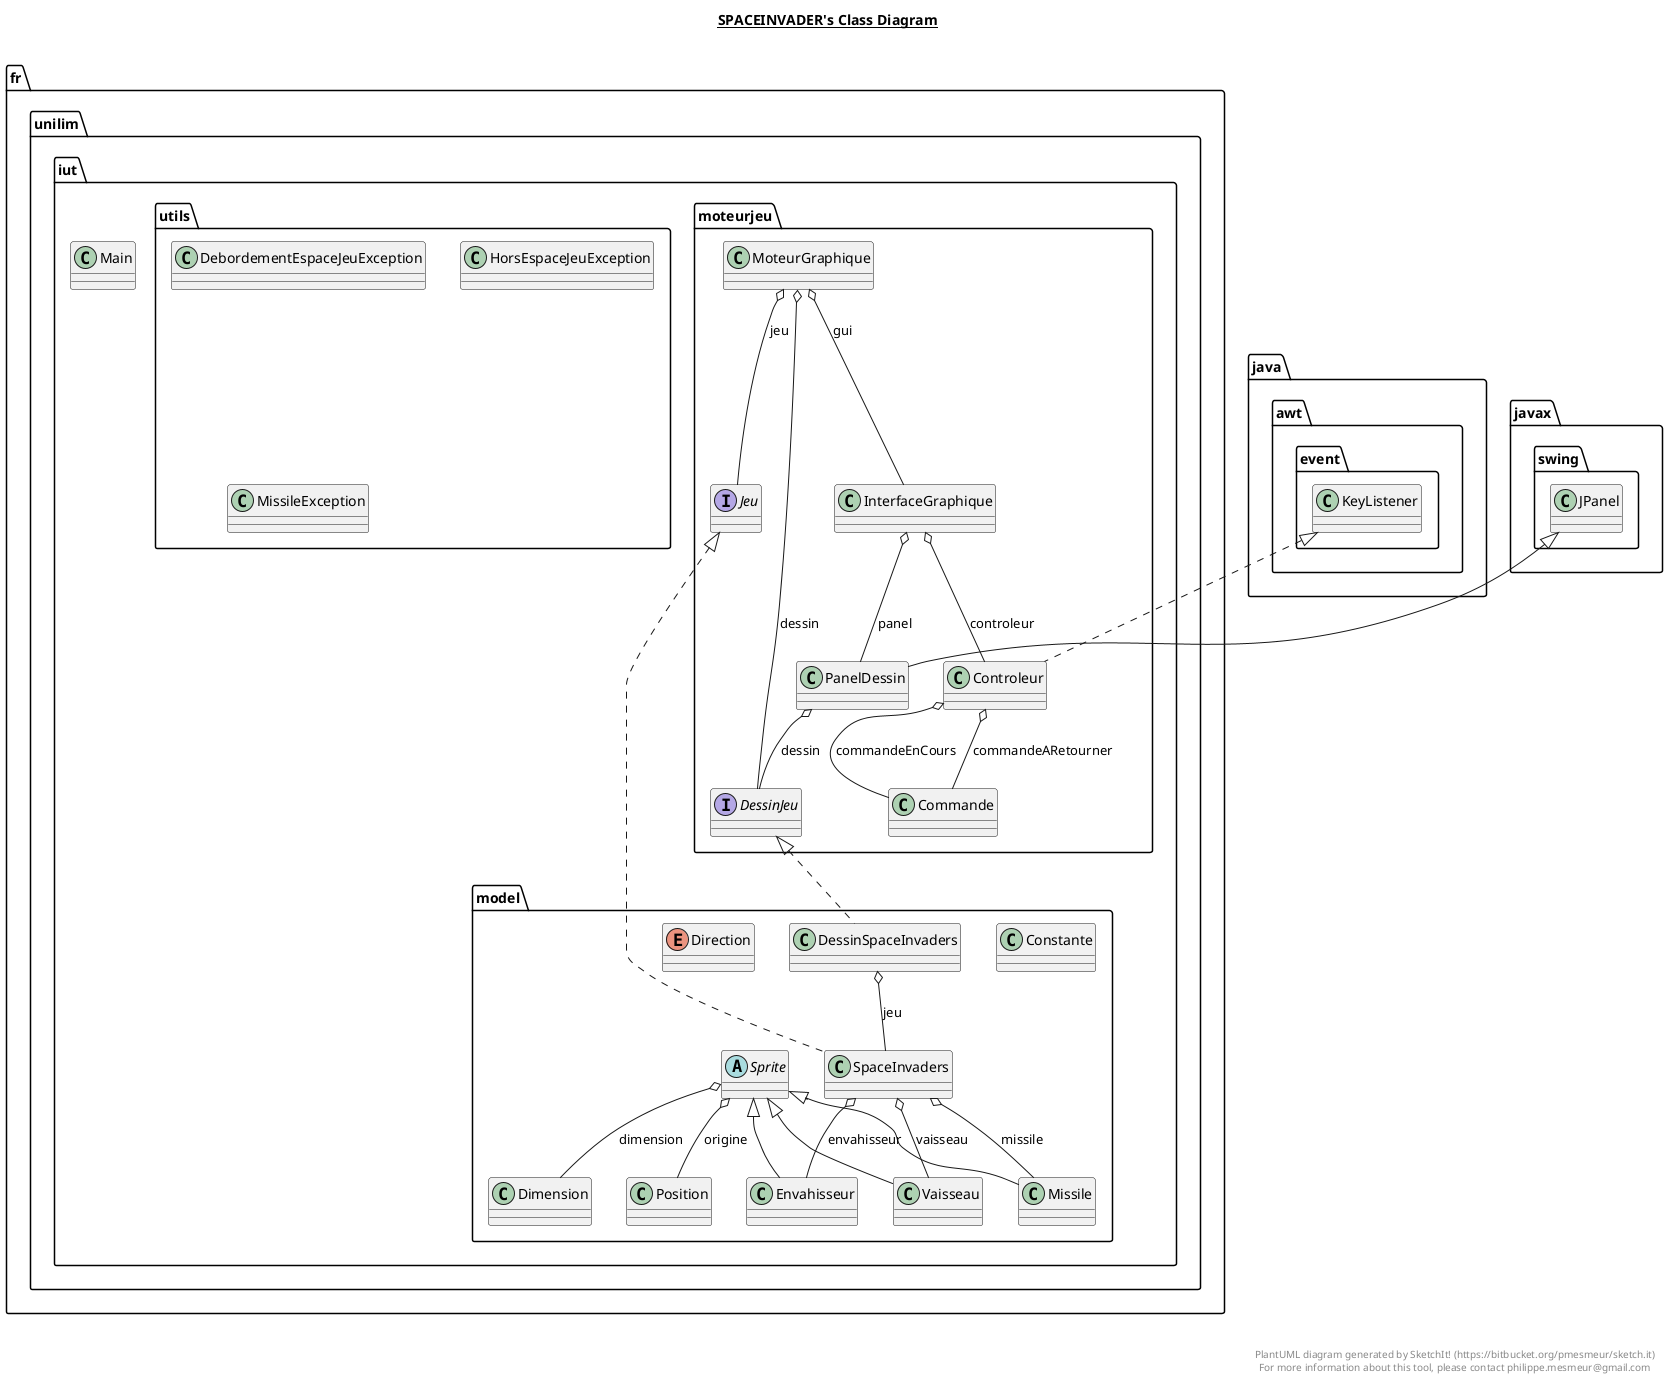 @startuml

title __SPACEINVADER's Class Diagram__\n

  namespace fr.unilim.iut {
    class fr.unilim.iut.Main {
    }
  }
  

  namespace fr.unilim.iut {
    namespace model {
      class fr.unilim.iut.model.Constante {
      }
    }
  }
  

  namespace fr.unilim.iut {
    namespace model {
      class fr.unilim.iut.model.DessinSpaceInvaders {
      }
    }
  }
  

  namespace fr.unilim.iut {
    namespace model {
      class fr.unilim.iut.model.Dimension {
      }
    }
  }
  

  namespace fr.unilim.iut {
    namespace model {
      enum Direction {
      }
    }
  }
  

  namespace fr.unilim.iut {
    namespace model {
      class fr.unilim.iut.model.Envahisseur {
      }
    }
  }
  

  namespace fr.unilim.iut {
    namespace model {
      class fr.unilim.iut.model.Missile {
      }
    }
  }
  

  namespace fr.unilim.iut {
    namespace model {
      class fr.unilim.iut.model.Position {
      }
    }
  }
  

  namespace fr.unilim.iut {
    namespace model {
      class fr.unilim.iut.model.SpaceInvaders {
      }
    }
  }
  

  namespace fr.unilim.iut {
    namespace model {
      abstract class fr.unilim.iut.model.Sprite {
      }
    }
  }
  

  namespace fr.unilim.iut {
    namespace model {
      class fr.unilim.iut.model.Vaisseau {
      }
    }
  }
  

  namespace fr.unilim.iut {
    namespace moteurjeu {
      class fr.unilim.iut.moteurjeu.Commande {
      }
    }
  }
  

  namespace fr.unilim.iut {
    namespace moteurjeu {
      class fr.unilim.iut.moteurjeu.Controleur {
      }
    }
  }
  

  namespace fr.unilim.iut {
    namespace moteurjeu {
      interface fr.unilim.iut.moteurjeu.DessinJeu {
      }
    }
  }
  

  namespace fr.unilim.iut {
    namespace moteurjeu {
      class fr.unilim.iut.moteurjeu.InterfaceGraphique {
      }
    }
  }
  

  namespace fr.unilim.iut {
    namespace moteurjeu {
      interface fr.unilim.iut.moteurjeu.Jeu {
      }
    }
  }
  

  namespace fr.unilim.iut {
    namespace moteurjeu {
      class fr.unilim.iut.moteurjeu.MoteurGraphique {
      }
    }
  }
  

  namespace fr.unilim.iut {
    namespace moteurjeu {
      class fr.unilim.iut.moteurjeu.PanelDessin {
      }
    }
  }
  

  namespace fr.unilim.iut {
    namespace utils {
      class fr.unilim.iut.utils.DebordementEspaceJeuException {
      }
    }
  }
  

  namespace fr.unilim.iut {
    namespace utils {
      class fr.unilim.iut.utils.HorsEspaceJeuException {
      }
    }
  }
  

  namespace fr.unilim.iut {
    namespace utils {
      class fr.unilim.iut.utils.MissileException {
      }
    }
  }
  

  fr.unilim.iut.model.DessinSpaceInvaders .up.|> fr.unilim.iut.moteurjeu.DessinJeu
  fr.unilim.iut.model.DessinSpaceInvaders o-- fr.unilim.iut.model.SpaceInvaders : jeu
  fr.unilim.iut.model.Envahisseur -up-|> fr.unilim.iut.model.Sprite
  fr.unilim.iut.model.Missile -up-|> fr.unilim.iut.model.Sprite
  fr.unilim.iut.model.SpaceInvaders .up.|> fr.unilim.iut.moteurjeu.Jeu
  fr.unilim.iut.model.SpaceInvaders o-- fr.unilim.iut.model.Envahisseur : envahisseur
  fr.unilim.iut.model.SpaceInvaders o-- fr.unilim.iut.model.Missile : missile
  fr.unilim.iut.model.SpaceInvaders o-- fr.unilim.iut.model.Vaisseau : vaisseau
  fr.unilim.iut.model.Sprite o-- fr.unilim.iut.model.Dimension : dimension
  fr.unilim.iut.model.Sprite o-- fr.unilim.iut.model.Position : origine
  fr.unilim.iut.model.Vaisseau -up-|> fr.unilim.iut.model.Sprite
  fr.unilim.iut.moteurjeu.Controleur .up.|> java.awt.event.KeyListener
  fr.unilim.iut.moteurjeu.Controleur o-- fr.unilim.iut.moteurjeu.Commande : commandeARetourner
  fr.unilim.iut.moteurjeu.Controleur o-- fr.unilim.iut.moteurjeu.Commande : commandeEnCours
  fr.unilim.iut.moteurjeu.InterfaceGraphique o-- fr.unilim.iut.moteurjeu.Controleur : controleur
  fr.unilim.iut.moteurjeu.InterfaceGraphique o-- fr.unilim.iut.moteurjeu.PanelDessin : panel
  fr.unilim.iut.moteurjeu.MoteurGraphique o-- fr.unilim.iut.moteurjeu.DessinJeu : dessin
  fr.unilim.iut.moteurjeu.MoteurGraphique o-- fr.unilim.iut.moteurjeu.InterfaceGraphique : gui
  fr.unilim.iut.moteurjeu.MoteurGraphique o-- fr.unilim.iut.moteurjeu.Jeu : jeu
  fr.unilim.iut.moteurjeu.PanelDessin -up-|> javax.swing.JPanel
  fr.unilim.iut.moteurjeu.PanelDessin o-- fr.unilim.iut.moteurjeu.DessinJeu : dessin


right footer


PlantUML diagram generated by SketchIt! (https://bitbucket.org/pmesmeur/sketch.it)
For more information about this tool, please contact philippe.mesmeur@gmail.com
endfooter

@enduml

